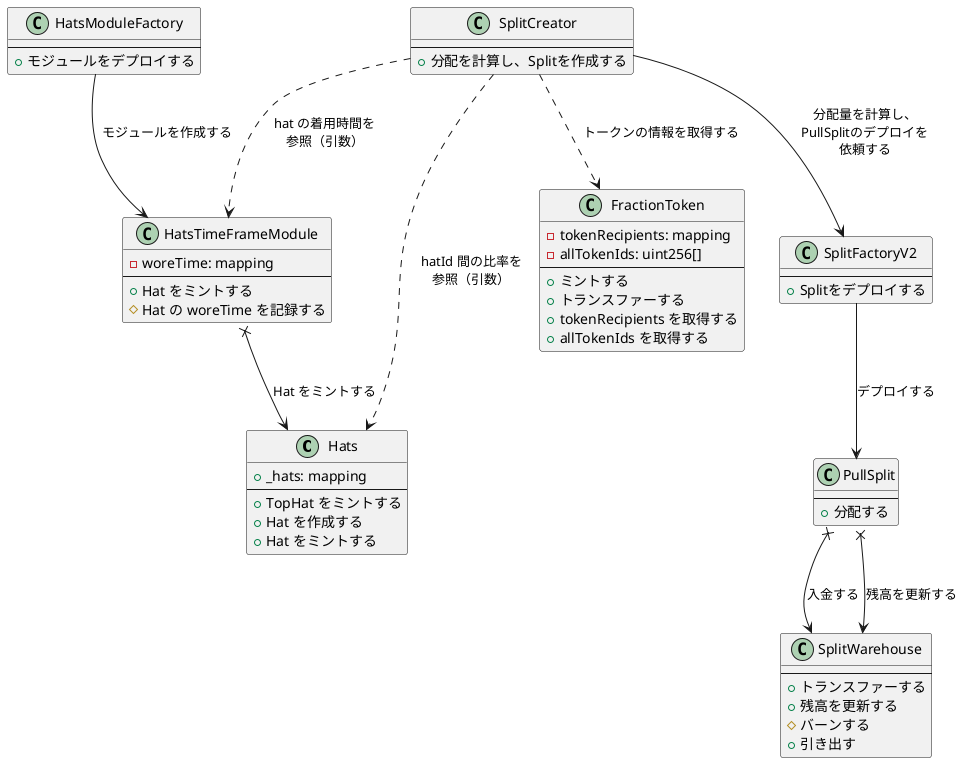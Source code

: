 @startuml

abstract ERC1155{
  # _balanceOf
  ---
}

abstract ERC2771Context {
  - _trustedForwarder: address
  ---
}

class HatsIdUtilities{
  + linkedTreeAdmins: mapping
  ---
}

class Hats {
  + _hats: mapping
  ---
  + TopHat をミントする
  + Hat を作成する
  + Hat をミントする
}

struct Hat {
  eligibility: address
  maxSupply: uint32
  supply: uint32
  lastHatId: uint16
  toggle: address
  config: uint96
  details: string
  imageURI: string
}

class HatsModuleFactory {
  ---
  + モジュールをデプロイする
}

class HatsModule {

}

class HatsTimeFrameModule {
  - woreTime: mapping
  ---
  + Hat をミントする
  # Hat の woreTime を記録する
}

class FractionToken {
  - tokenRecipients: mapping
  - allTokenIds: uint256[]
  ---
  + ミントする
  + トランスファーする
  + tokenRecipients を取得する
  + allTokenIds を取得する
}

class SplitWarehouse {
  ---
  + トランスファーする
  + 残高を更新する
  # バーンする
  + 引き出す
}

class SplitCreator {
  ---
  + 分配を計算し、Splitを作成する
}

class SplitFactoryV2 {
  ---
  + Splitをデプロイする
}

class PullSplit {
  ---
  + 分配する
}

HatsModuleFactory --> HatsTimeFrameModule : モジュールを作成する
HatsTimeFrameModule x--> Hats : Hat をミントする
SplitCreator ..> Hats : hatId 間の比率を\n参照（引数）
SplitCreator ..> HatsTimeFrameModule : hat の着用時間を\n参照（引数）
SplitCreator ..> FractionToken : トークンの情報を取得する
SplitCreator --> SplitFactoryV2 : 分配量を計算し、\nPullSplitのデプロイを\n依頼する
SplitFactoryV2 --> PullSplit : デプロイする
PullSplit x--> SplitWarehouse : 入金する
PullSplit x--> SplitWarehouse : 残高を更新する

remove @unlinked
@enduml